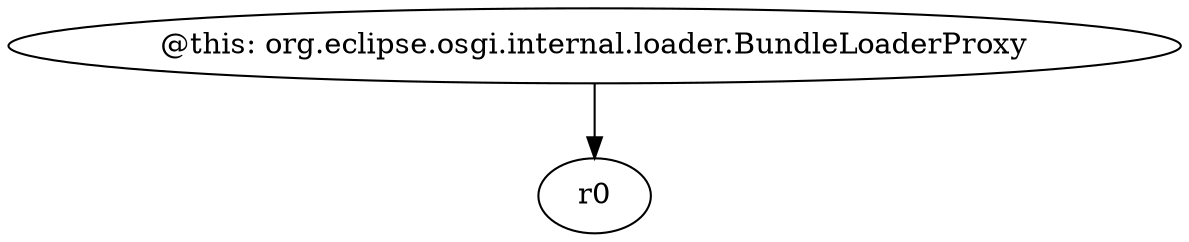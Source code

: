digraph g {
0[label="@this: org.eclipse.osgi.internal.loader.BundleLoaderProxy"]
1[label="r0"]
0->1[label=""]
}